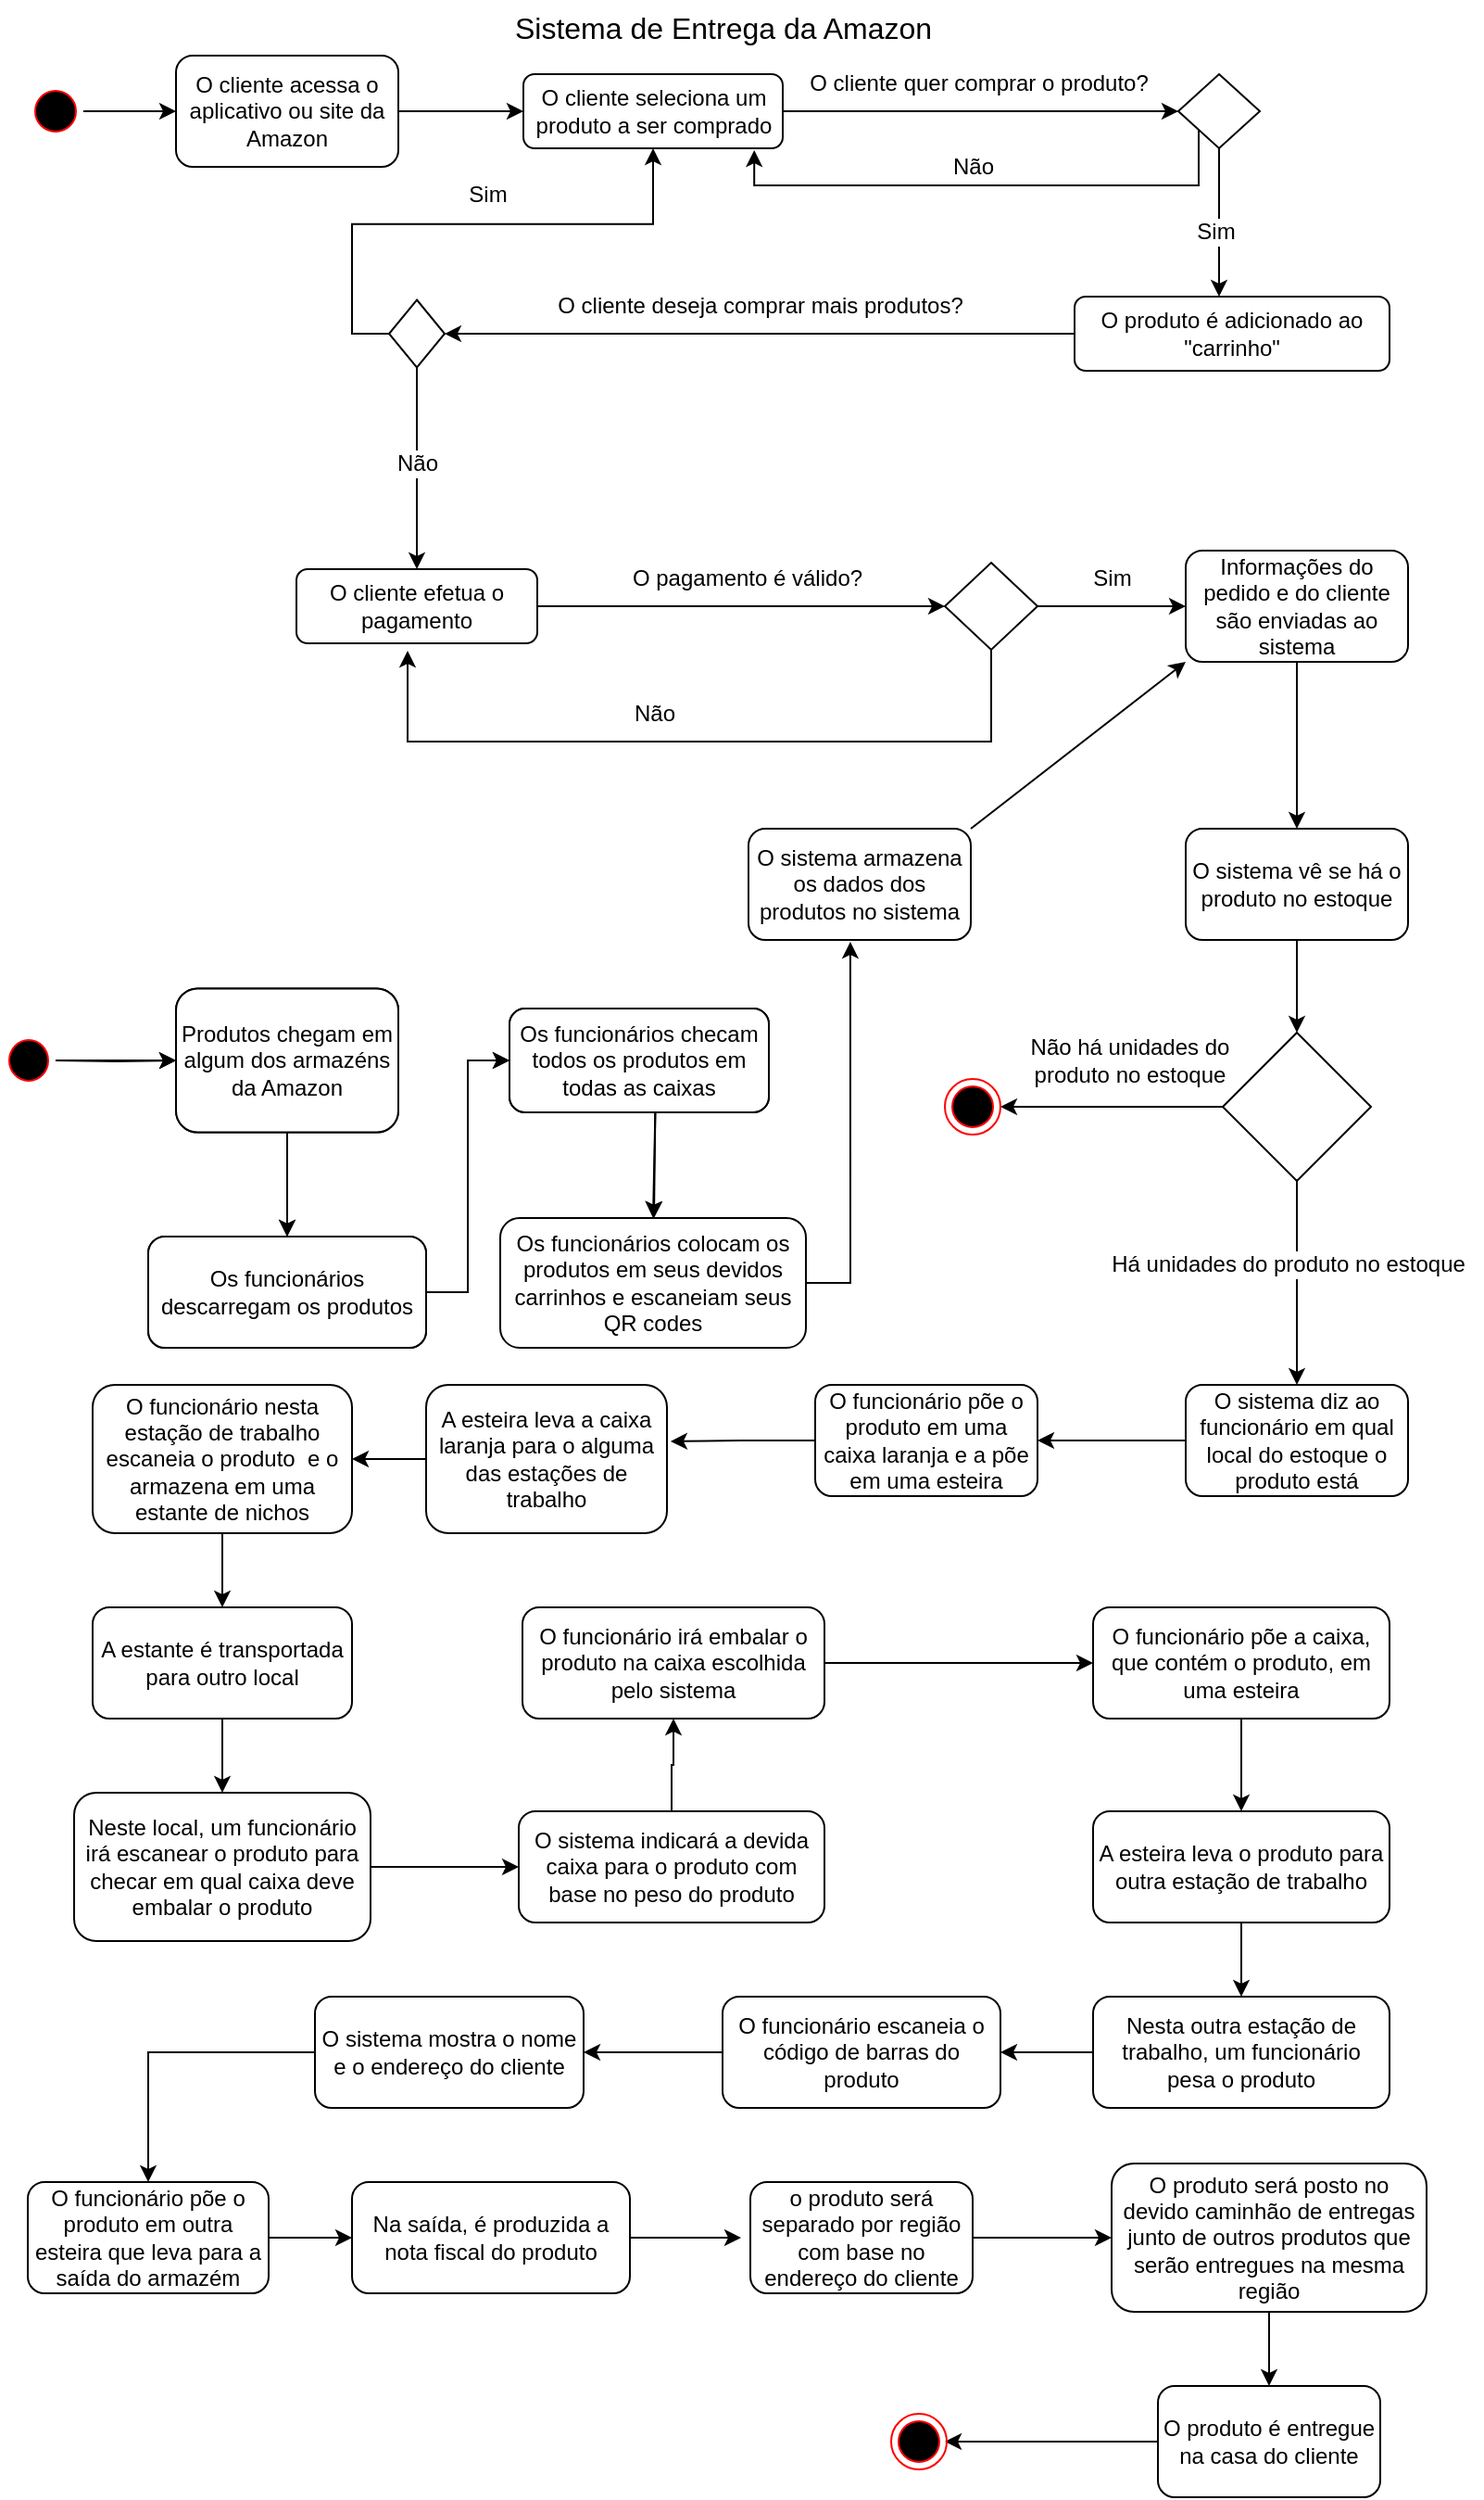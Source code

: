 <mxfile version="21.1.2" type="github">
  <diagram id="C5RBs43oDa-KdzZeNtuy" name="Page-1">
    <mxGraphModel dx="926" dy="509" grid="1" gridSize="10" guides="1" tooltips="1" connect="1" arrows="1" fold="1" page="1" pageScale="1" pageWidth="827" pageHeight="1169" math="0" shadow="0">
      <root>
        <mxCell id="WIyWlLk6GJQsqaUBKTNV-0" />
        <mxCell id="WIyWlLk6GJQsqaUBKTNV-1" parent="WIyWlLk6GJQsqaUBKTNV-0" />
        <mxCell id="alA27K1LgbavTXRcBK-0-60" style="edgeStyle=orthogonalEdgeStyle;rounded=0;orthogonalLoop=1;jettySize=auto;html=1;entryX=0;entryY=0.5;entryDx=0;entryDy=0;" edge="1" parent="WIyWlLk6GJQsqaUBKTNV-1" source="7g69OASNnYOCCf8_o89a-0" target="alA27K1LgbavTXRcBK-0-58">
          <mxGeometry relative="1" as="geometry">
            <mxPoint x="530" y="90" as="targetPoint" />
          </mxGeometry>
        </mxCell>
        <mxCell id="7g69OASNnYOCCf8_o89a-0" value="O cliente seleciona um produto a ser comprado" style="rounded=1;whiteSpace=wrap;html=1;" parent="WIyWlLk6GJQsqaUBKTNV-1" vertex="1">
          <mxGeometry x="292.5" y="70" width="140" height="40" as="geometry" />
        </mxCell>
        <mxCell id="7g69OASNnYOCCf8_o89a-7" style="edgeStyle=orthogonalEdgeStyle;rounded=0;orthogonalLoop=1;jettySize=auto;html=1;exitX=1;exitY=0.5;exitDx=0;exitDy=0;entryX=0;entryY=0.5;entryDx=0;entryDy=0;" parent="WIyWlLk6GJQsqaUBKTNV-1" source="7g69OASNnYOCCf8_o89a-3" edge="1" target="7g69OASNnYOCCf8_o89a-8">
          <mxGeometry relative="1" as="geometry">
            <mxPoint x="440" y="357" as="targetPoint" />
          </mxGeometry>
        </mxCell>
        <mxCell id="7g69OASNnYOCCf8_o89a-3" value="O cliente efetua o pagamento" style="rounded=1;whiteSpace=wrap;html=1;" parent="WIyWlLk6GJQsqaUBKTNV-1" vertex="1">
          <mxGeometry x="170" y="337" width="130" height="40" as="geometry" />
        </mxCell>
        <mxCell id="7g69OASNnYOCCf8_o89a-13" style="edgeStyle=orthogonalEdgeStyle;rounded=0;orthogonalLoop=1;jettySize=auto;html=1;exitX=1;exitY=0.5;exitDx=0;exitDy=0;" parent="WIyWlLk6GJQsqaUBKTNV-1" source="7g69OASNnYOCCf8_o89a-8" target="7g69OASNnYOCCf8_o89a-12" edge="1">
          <mxGeometry relative="1" as="geometry" />
        </mxCell>
        <mxCell id="alA27K1LgbavTXRcBK-0-74" style="edgeStyle=orthogonalEdgeStyle;rounded=0;orthogonalLoop=1;jettySize=auto;html=1;exitX=0.5;exitY=1;exitDx=0;exitDy=0;" edge="1" parent="WIyWlLk6GJQsqaUBKTNV-1" source="7g69OASNnYOCCf8_o89a-8">
          <mxGeometry relative="1" as="geometry">
            <mxPoint x="230" y="381" as="targetPoint" />
            <Array as="points">
              <mxPoint x="545" y="430" />
              <mxPoint x="230" y="430" />
            </Array>
          </mxGeometry>
        </mxCell>
        <mxCell id="7g69OASNnYOCCf8_o89a-8" value="" style="rhombus;whiteSpace=wrap;html=1;" parent="WIyWlLk6GJQsqaUBKTNV-1" vertex="1">
          <mxGeometry x="520" y="333.5" width="50" height="47" as="geometry" />
        </mxCell>
        <mxCell id="7g69OASNnYOCCf8_o89a-43" style="edgeStyle=orthogonalEdgeStyle;rounded=0;orthogonalLoop=1;jettySize=auto;html=1;entryX=0.5;entryY=0;entryDx=0;entryDy=0;" parent="WIyWlLk6GJQsqaUBKTNV-1" source="7g69OASNnYOCCf8_o89a-12" target="7g69OASNnYOCCf8_o89a-42" edge="1">
          <mxGeometry relative="1" as="geometry" />
        </mxCell>
        <mxCell id="7g69OASNnYOCCf8_o89a-12" value="Informações do pedido e do cliente são enviadas ao sistema" style="rounded=1;whiteSpace=wrap;html=1;" parent="WIyWlLk6GJQsqaUBKTNV-1" vertex="1">
          <mxGeometry x="650" y="327" width="120" height="60" as="geometry" />
        </mxCell>
        <mxCell id="7g69OASNnYOCCf8_o89a-14" value="Sim" style="text;html=1;align=center;verticalAlign=middle;resizable=0;points=[];autosize=1;strokeColor=none;fillColor=none;" parent="WIyWlLk6GJQsqaUBKTNV-1" vertex="1">
          <mxGeometry x="590" y="327" width="40" height="30" as="geometry" />
        </mxCell>
        <mxCell id="7g69OASNnYOCCf8_o89a-15" value="Sistema de Entrega da Amazon" style="text;html=1;align=center;verticalAlign=middle;resizable=0;points=[];autosize=1;strokeColor=none;fillColor=none;fontSize=16;" parent="WIyWlLk6GJQsqaUBKTNV-1" vertex="1">
          <mxGeometry x="275" y="30" width="250" height="30" as="geometry" />
        </mxCell>
        <mxCell id="7g69OASNnYOCCf8_o89a-21" style="edgeStyle=orthogonalEdgeStyle;rounded=0;orthogonalLoop=1;jettySize=auto;html=1;exitX=0;exitY=0.5;exitDx=0;exitDy=0;entryX=0.5;entryY=1;entryDx=0;entryDy=0;" parent="WIyWlLk6GJQsqaUBKTNV-1" source="7g69OASNnYOCCf8_o89a-17" target="7g69OASNnYOCCf8_o89a-0" edge="1">
          <mxGeometry relative="1" as="geometry">
            <mxPoint x="72.44" y="467.71" as="targetPoint" />
          </mxGeometry>
        </mxCell>
        <mxCell id="alA27K1LgbavTXRcBK-0-71" style="edgeStyle=orthogonalEdgeStyle;rounded=0;orthogonalLoop=1;jettySize=auto;html=1;exitX=0.5;exitY=1;exitDx=0;exitDy=0;entryX=0.5;entryY=0;entryDx=0;entryDy=0;" edge="1" parent="WIyWlLk6GJQsqaUBKTNV-1" source="7g69OASNnYOCCf8_o89a-17" target="7g69OASNnYOCCf8_o89a-3">
          <mxGeometry relative="1" as="geometry" />
        </mxCell>
        <mxCell id="7g69OASNnYOCCf8_o89a-17" value="" style="rhombus;whiteSpace=wrap;html=1;" parent="WIyWlLk6GJQsqaUBKTNV-1" vertex="1">
          <mxGeometry x="220" y="191.75" width="30" height="36.5" as="geometry" />
        </mxCell>
        <mxCell id="alA27K1LgbavTXRcBK-0-52" style="edgeStyle=orthogonalEdgeStyle;rounded=0;orthogonalLoop=1;jettySize=auto;html=1;entryX=0;entryY=0.5;entryDx=0;entryDy=0;" edge="1" parent="WIyWlLk6GJQsqaUBKTNV-1" source="7g69OASNnYOCCf8_o89a-23" target="alA27K1LgbavTXRcBK-0-50">
          <mxGeometry relative="1" as="geometry" />
        </mxCell>
        <mxCell id="7g69OASNnYOCCf8_o89a-23" value="" style="ellipse;html=1;shape=startState;fillColor=#000000;strokeColor=#ff0000;" parent="WIyWlLk6GJQsqaUBKTNV-1" vertex="1">
          <mxGeometry x="25" y="75" width="30" height="30" as="geometry" />
        </mxCell>
        <mxCell id="7g69OASNnYOCCf8_o89a-29" style="edgeStyle=orthogonalEdgeStyle;rounded=0;orthogonalLoop=1;jettySize=auto;html=1;entryX=0;entryY=0.5;entryDx=0;entryDy=0;" parent="WIyWlLk6GJQsqaUBKTNV-1" source="7g69OASNnYOCCf8_o89a-27" target="7g69OASNnYOCCf8_o89a-30" edge="1">
          <mxGeometry relative="1" as="geometry">
            <mxPoint x="100.0" y="602" as="targetPoint" />
          </mxGeometry>
        </mxCell>
        <mxCell id="7g69OASNnYOCCf8_o89a-27" value="" style="ellipse;html=1;shape=startState;fillColor=#000000;strokeColor=#ff0000;" parent="WIyWlLk6GJQsqaUBKTNV-1" vertex="1">
          <mxGeometry x="11" y="587" width="29" height="30" as="geometry" />
        </mxCell>
        <mxCell id="7g69OASNnYOCCf8_o89a-38" style="edgeStyle=orthogonalEdgeStyle;rounded=0;orthogonalLoop=1;jettySize=auto;html=1;entryX=0.5;entryY=0;entryDx=0;entryDy=0;" parent="WIyWlLk6GJQsqaUBKTNV-1" source="7g69OASNnYOCCf8_o89a-30" target="7g69OASNnYOCCf8_o89a-34" edge="1">
          <mxGeometry relative="1" as="geometry" />
        </mxCell>
        <mxCell id="7g69OASNnYOCCf8_o89a-30" value="Produtos chegam em algum dos armazéns da Amazon" style="rounded=1;whiteSpace=wrap;html=1;" parent="WIyWlLk6GJQsqaUBKTNV-1" vertex="1">
          <mxGeometry x="105" y="563.25" width="120" height="77.5" as="geometry" />
        </mxCell>
        <mxCell id="7g69OASNnYOCCf8_o89a-37" style="edgeStyle=orthogonalEdgeStyle;rounded=0;orthogonalLoop=1;jettySize=auto;html=1;exitX=1;exitY=0.5;exitDx=0;exitDy=0;entryX=0;entryY=0.5;entryDx=0;entryDy=0;" parent="WIyWlLk6GJQsqaUBKTNV-1" source="7g69OASNnYOCCf8_o89a-34" target="7g69OASNnYOCCf8_o89a-35" edge="1">
          <mxGeometry relative="1" as="geometry" />
        </mxCell>
        <mxCell id="7g69OASNnYOCCf8_o89a-34" value="Os funcionários descarregam os produtos" style="rounded=1;whiteSpace=wrap;html=1;" parent="WIyWlLk6GJQsqaUBKTNV-1" vertex="1">
          <mxGeometry x="90" y="697" width="150" height="60" as="geometry" />
        </mxCell>
        <mxCell id="7g69OASNnYOCCf8_o89a-41" style="rounded=0;orthogonalLoop=1;jettySize=auto;html=1;entryX=0.5;entryY=0;entryDx=0;entryDy=0;exitX=0.562;exitY=1.006;exitDx=0;exitDy=0;exitPerimeter=0;" parent="WIyWlLk6GJQsqaUBKTNV-1" source="7g69OASNnYOCCf8_o89a-35" target="7g69OASNnYOCCf8_o89a-39" edge="1">
          <mxGeometry relative="1" as="geometry">
            <mxPoint x="370" y="637" as="sourcePoint" />
          </mxGeometry>
        </mxCell>
        <mxCell id="7g69OASNnYOCCf8_o89a-35" value="Os funcionários checam todos os produtos em todas as caixas" style="rounded=1;whiteSpace=wrap;html=1;" parent="WIyWlLk6GJQsqaUBKTNV-1" vertex="1">
          <mxGeometry x="285" y="574" width="140" height="56" as="geometry" />
        </mxCell>
        <mxCell id="7g69OASNnYOCCf8_o89a-47" style="edgeStyle=orthogonalEdgeStyle;rounded=0;orthogonalLoop=1;jettySize=auto;html=1;exitX=1;exitY=0.5;exitDx=0;exitDy=0;entryX=0.458;entryY=1.017;entryDx=0;entryDy=0;entryPerimeter=0;" parent="WIyWlLk6GJQsqaUBKTNV-1" source="7g69OASNnYOCCf8_o89a-39" target="7g69OASNnYOCCf8_o89a-44" edge="1">
          <mxGeometry relative="1" as="geometry">
            <mxPoint x="540" y="567" as="targetPoint" />
          </mxGeometry>
        </mxCell>
        <mxCell id="7g69OASNnYOCCf8_o89a-39" value="Os funcionários colocam os produtos em seus devidos carrinhos e escaneiam seus QR codes" style="rounded=1;whiteSpace=wrap;html=1;" parent="WIyWlLk6GJQsqaUBKTNV-1" vertex="1">
          <mxGeometry x="280" y="687" width="165" height="70" as="geometry" />
        </mxCell>
        <mxCell id="7g69OASNnYOCCf8_o89a-50" style="edgeStyle=orthogonalEdgeStyle;rounded=0;orthogonalLoop=1;jettySize=auto;html=1;exitX=0.5;exitY=1;exitDx=0;exitDy=0;entryX=0.5;entryY=0;entryDx=0;entryDy=0;" parent="WIyWlLk6GJQsqaUBKTNV-1" source="7g69OASNnYOCCf8_o89a-42" target="7g69OASNnYOCCf8_o89a-48" edge="1">
          <mxGeometry relative="1" as="geometry" />
        </mxCell>
        <mxCell id="7g69OASNnYOCCf8_o89a-42" value="O sistema vê se há o produto no estoque" style="rounded=1;whiteSpace=wrap;html=1;" parent="WIyWlLk6GJQsqaUBKTNV-1" vertex="1">
          <mxGeometry x="650" y="477" width="120" height="60" as="geometry" />
        </mxCell>
        <mxCell id="7g69OASNnYOCCf8_o89a-57" style="rounded=0;orthogonalLoop=1;jettySize=auto;html=1;exitX=1;exitY=0;exitDx=0;exitDy=0;entryX=0;entryY=1;entryDx=0;entryDy=0;" parent="WIyWlLk6GJQsqaUBKTNV-1" source="7g69OASNnYOCCf8_o89a-44" target="7g69OASNnYOCCf8_o89a-12" edge="1">
          <mxGeometry relative="1" as="geometry" />
        </mxCell>
        <mxCell id="7g69OASNnYOCCf8_o89a-44" value="O sistema armazena os dados dos produtos no sistema" style="rounded=1;whiteSpace=wrap;html=1;" parent="WIyWlLk6GJQsqaUBKTNV-1" vertex="1">
          <mxGeometry x="414" y="477" width="120" height="60" as="geometry" />
        </mxCell>
        <mxCell id="7g69OASNnYOCCf8_o89a-52" style="edgeStyle=orthogonalEdgeStyle;rounded=0;orthogonalLoop=1;jettySize=auto;html=1;entryX=1;entryY=0.5;entryDx=0;entryDy=0;" parent="WIyWlLk6GJQsqaUBKTNV-1" source="7g69OASNnYOCCf8_o89a-48" target="7g69OASNnYOCCf8_o89a-49" edge="1">
          <mxGeometry relative="1" as="geometry" />
        </mxCell>
        <mxCell id="7g69OASNnYOCCf8_o89a-55" style="edgeStyle=orthogonalEdgeStyle;rounded=0;orthogonalLoop=1;jettySize=auto;html=1;" parent="WIyWlLk6GJQsqaUBKTNV-1" source="7g69OASNnYOCCf8_o89a-48" edge="1">
          <mxGeometry relative="1" as="geometry">
            <mxPoint x="710" y="777" as="targetPoint" />
          </mxGeometry>
        </mxCell>
        <mxCell id="7g69OASNnYOCCf8_o89a-48" value="" style="rhombus;whiteSpace=wrap;html=1;" parent="WIyWlLk6GJQsqaUBKTNV-1" vertex="1">
          <mxGeometry x="670" y="587" width="80" height="80" as="geometry" />
        </mxCell>
        <mxCell id="7g69OASNnYOCCf8_o89a-49" value="" style="ellipse;html=1;shape=endState;fillColor=#000000;strokeColor=#ff0000;" parent="WIyWlLk6GJQsqaUBKTNV-1" vertex="1">
          <mxGeometry x="520" y="612" width="30" height="30" as="geometry" />
        </mxCell>
        <mxCell id="7g69OASNnYOCCf8_o89a-54" value="Não há unidades do produto no estoque" style="text;strokeColor=none;align=center;fillColor=none;html=1;verticalAlign=middle;whiteSpace=wrap;rounded=0;" parent="WIyWlLk6GJQsqaUBKTNV-1" vertex="1">
          <mxGeometry x="550" y="587" width="140" height="30" as="geometry" />
        </mxCell>
        <mxCell id="7g69OASNnYOCCf8_o89a-56" value="Há unidades do produto no estoque" style="text;html=1;align=center;verticalAlign=middle;resizable=0;points=[];autosize=1;strokeColor=none;fillColor=none;labelBackgroundColor=default;" parent="WIyWlLk6GJQsqaUBKTNV-1" vertex="1">
          <mxGeometry x="600" y="697" width="210" height="30" as="geometry" />
        </mxCell>
        <mxCell id="alA27K1LgbavTXRcBK-0-2" style="edgeStyle=orthogonalEdgeStyle;rounded=0;orthogonalLoop=1;jettySize=auto;html=1;entryX=1;entryY=0.5;entryDx=0;entryDy=0;" edge="1" parent="WIyWlLk6GJQsqaUBKTNV-1" source="alA27K1LgbavTXRcBK-0-0" target="alA27K1LgbavTXRcBK-0-1">
          <mxGeometry relative="1" as="geometry" />
        </mxCell>
        <mxCell id="alA27K1LgbavTXRcBK-0-0" value="O sistema diz ao funcionário em qual local do estoque o produto está" style="rounded=1;whiteSpace=wrap;html=1;" vertex="1" parent="WIyWlLk6GJQsqaUBKTNV-1">
          <mxGeometry x="650" y="777" width="120" height="60" as="geometry" />
        </mxCell>
        <mxCell id="alA27K1LgbavTXRcBK-0-4" style="edgeStyle=orthogonalEdgeStyle;rounded=0;orthogonalLoop=1;jettySize=auto;html=1;exitX=0;exitY=0.5;exitDx=0;exitDy=0;entryX=1.015;entryY=0.381;entryDx=0;entryDy=0;entryPerimeter=0;" edge="1" parent="WIyWlLk6GJQsqaUBKTNV-1" source="alA27K1LgbavTXRcBK-0-1" target="alA27K1LgbavTXRcBK-0-3">
          <mxGeometry relative="1" as="geometry">
            <mxPoint x="380" y="807" as="targetPoint" />
          </mxGeometry>
        </mxCell>
        <mxCell id="alA27K1LgbavTXRcBK-0-1" value="O funcionário põe o produto em uma caixa laranja e a põe em uma esteira" style="rounded=1;whiteSpace=wrap;html=1;" vertex="1" parent="WIyWlLk6GJQsqaUBKTNV-1">
          <mxGeometry x="450" y="777" width="120" height="60" as="geometry" />
        </mxCell>
        <mxCell id="alA27K1LgbavTXRcBK-0-8" style="edgeStyle=orthogonalEdgeStyle;rounded=0;orthogonalLoop=1;jettySize=auto;html=1;entryX=1;entryY=0.5;entryDx=0;entryDy=0;" edge="1" parent="WIyWlLk6GJQsqaUBKTNV-1" source="alA27K1LgbavTXRcBK-0-3" target="alA27K1LgbavTXRcBK-0-5">
          <mxGeometry relative="1" as="geometry" />
        </mxCell>
        <mxCell id="alA27K1LgbavTXRcBK-0-3" value="A esteira leva a caixa laranja para o alguma das estações de trabalho" style="rounded=1;whiteSpace=wrap;html=1;" vertex="1" parent="WIyWlLk6GJQsqaUBKTNV-1">
          <mxGeometry x="240" y="777" width="130" height="80" as="geometry" />
        </mxCell>
        <mxCell id="alA27K1LgbavTXRcBK-0-10" style="edgeStyle=orthogonalEdgeStyle;rounded=0;orthogonalLoop=1;jettySize=auto;html=1;entryX=0.5;entryY=0;entryDx=0;entryDy=0;" edge="1" parent="WIyWlLk6GJQsqaUBKTNV-1" source="alA27K1LgbavTXRcBK-0-5" target="alA27K1LgbavTXRcBK-0-9">
          <mxGeometry relative="1" as="geometry" />
        </mxCell>
        <mxCell id="alA27K1LgbavTXRcBK-0-5" value="O funcionário nesta estação de trabalho escaneia o produto&amp;nbsp; e o armazena em uma estante de nichos" style="rounded=1;whiteSpace=wrap;html=1;" vertex="1" parent="WIyWlLk6GJQsqaUBKTNV-1">
          <mxGeometry x="60" y="777" width="140" height="80" as="geometry" />
        </mxCell>
        <mxCell id="alA27K1LgbavTXRcBK-0-21" style="edgeStyle=orthogonalEdgeStyle;rounded=0;orthogonalLoop=1;jettySize=auto;html=1;exitX=0.5;exitY=1;exitDx=0;exitDy=0;entryX=0.5;entryY=0;entryDx=0;entryDy=0;" edge="1" parent="WIyWlLk6GJQsqaUBKTNV-1" source="alA27K1LgbavTXRcBK-0-9" target="alA27K1LgbavTXRcBK-0-11">
          <mxGeometry relative="1" as="geometry" />
        </mxCell>
        <mxCell id="alA27K1LgbavTXRcBK-0-9" value="A estante é transportada para outro local" style="rounded=1;whiteSpace=wrap;html=1;" vertex="1" parent="WIyWlLk6GJQsqaUBKTNV-1">
          <mxGeometry x="60" y="897" width="140" height="60" as="geometry" />
        </mxCell>
        <mxCell id="alA27K1LgbavTXRcBK-0-22" style="edgeStyle=orthogonalEdgeStyle;rounded=0;orthogonalLoop=1;jettySize=auto;html=1;exitX=1;exitY=0.5;exitDx=0;exitDy=0;" edge="1" parent="WIyWlLk6GJQsqaUBKTNV-1" source="alA27K1LgbavTXRcBK-0-11" target="alA27K1LgbavTXRcBK-0-13">
          <mxGeometry relative="1" as="geometry" />
        </mxCell>
        <mxCell id="alA27K1LgbavTXRcBK-0-11" value="Neste local, um funcionário irá escanear o produto para checar em qual caixa deve embalar o produto" style="rounded=1;whiteSpace=wrap;html=1;" vertex="1" parent="WIyWlLk6GJQsqaUBKTNV-1">
          <mxGeometry x="50" y="997" width="160" height="80" as="geometry" />
        </mxCell>
        <mxCell id="alA27K1LgbavTXRcBK-0-25" style="edgeStyle=orthogonalEdgeStyle;rounded=0;orthogonalLoop=1;jettySize=auto;html=1;entryX=0.5;entryY=1;entryDx=0;entryDy=0;" edge="1" parent="WIyWlLk6GJQsqaUBKTNV-1" source="alA27K1LgbavTXRcBK-0-13" target="alA27K1LgbavTXRcBK-0-23">
          <mxGeometry relative="1" as="geometry" />
        </mxCell>
        <mxCell id="alA27K1LgbavTXRcBK-0-13" value="O sistema indicará a devida caixa para o produto com base no peso do produto" style="rounded=1;whiteSpace=wrap;html=1;" vertex="1" parent="WIyWlLk6GJQsqaUBKTNV-1">
          <mxGeometry x="290" y="1007" width="165" height="60" as="geometry" />
        </mxCell>
        <mxCell id="alA27K1LgbavTXRcBK-0-14" style="edgeStyle=orthogonalEdgeStyle;rounded=0;orthogonalLoop=1;jettySize=auto;html=1;entryX=0;entryY=0.5;entryDx=0;entryDy=0;" edge="1" target="alA27K1LgbavTXRcBK-0-16" parent="WIyWlLk6GJQsqaUBKTNV-1">
          <mxGeometry relative="1" as="geometry">
            <mxPoint x="100.0" y="602" as="targetPoint" />
            <mxPoint x="40" y="602" as="sourcePoint" />
          </mxGeometry>
        </mxCell>
        <mxCell id="alA27K1LgbavTXRcBK-0-15" style="edgeStyle=orthogonalEdgeStyle;rounded=0;orthogonalLoop=1;jettySize=auto;html=1;entryX=0.5;entryY=0;entryDx=0;entryDy=0;" edge="1" source="alA27K1LgbavTXRcBK-0-16" target="alA27K1LgbavTXRcBK-0-20" parent="WIyWlLk6GJQsqaUBKTNV-1">
          <mxGeometry relative="1" as="geometry" />
        </mxCell>
        <mxCell id="alA27K1LgbavTXRcBK-0-16" value="Produtos chegam em algum dos armazéns da Amazon" style="rounded=1;whiteSpace=wrap;html=1;" vertex="1" parent="WIyWlLk6GJQsqaUBKTNV-1">
          <mxGeometry x="105" y="563.25" width="120" height="77.5" as="geometry" />
        </mxCell>
        <mxCell id="alA27K1LgbavTXRcBK-0-17" style="edgeStyle=orthogonalEdgeStyle;rounded=0;orthogonalLoop=1;jettySize=auto;html=1;exitX=1;exitY=0.5;exitDx=0;exitDy=0;entryX=0;entryY=0.5;entryDx=0;entryDy=0;" edge="1" source="alA27K1LgbavTXRcBK-0-20" target="alA27K1LgbavTXRcBK-0-19" parent="WIyWlLk6GJQsqaUBKTNV-1">
          <mxGeometry relative="1" as="geometry" />
        </mxCell>
        <mxCell id="alA27K1LgbavTXRcBK-0-18" style="rounded=0;orthogonalLoop=1;jettySize=auto;html=1;entryX=0.5;entryY=0;entryDx=0;entryDy=0;exitX=0.562;exitY=1.006;exitDx=0;exitDy=0;exitPerimeter=0;" edge="1" source="alA27K1LgbavTXRcBK-0-19" parent="WIyWlLk6GJQsqaUBKTNV-1">
          <mxGeometry relative="1" as="geometry">
            <mxPoint x="370" y="637" as="sourcePoint" />
            <mxPoint x="363" y="687" as="targetPoint" />
          </mxGeometry>
        </mxCell>
        <mxCell id="alA27K1LgbavTXRcBK-0-19" value="Os funcionários checam todos os produtos em todas as caixas" style="rounded=1;whiteSpace=wrap;html=1;" vertex="1" parent="WIyWlLk6GJQsqaUBKTNV-1">
          <mxGeometry x="285" y="574" width="140" height="56" as="geometry" />
        </mxCell>
        <mxCell id="alA27K1LgbavTXRcBK-0-20" value="Os funcionários descarregam os produtos" style="rounded=1;whiteSpace=wrap;html=1;" vertex="1" parent="WIyWlLk6GJQsqaUBKTNV-1">
          <mxGeometry x="90" y="697" width="150" height="60" as="geometry" />
        </mxCell>
        <mxCell id="alA27K1LgbavTXRcBK-0-28" style="edgeStyle=orthogonalEdgeStyle;rounded=0;orthogonalLoop=1;jettySize=auto;html=1;exitX=1;exitY=0.5;exitDx=0;exitDy=0;entryX=0;entryY=0.5;entryDx=0;entryDy=0;" edge="1" parent="WIyWlLk6GJQsqaUBKTNV-1" source="alA27K1LgbavTXRcBK-0-23" target="alA27K1LgbavTXRcBK-0-26">
          <mxGeometry relative="1" as="geometry" />
        </mxCell>
        <mxCell id="alA27K1LgbavTXRcBK-0-23" value="O funcionário irá embalar o produto na caixa escolhida pelo sistema" style="rounded=1;whiteSpace=wrap;html=1;" vertex="1" parent="WIyWlLk6GJQsqaUBKTNV-1">
          <mxGeometry x="292" y="897" width="163" height="60" as="geometry" />
        </mxCell>
        <mxCell id="alA27K1LgbavTXRcBK-0-31" style="edgeStyle=orthogonalEdgeStyle;rounded=0;orthogonalLoop=1;jettySize=auto;html=1;exitX=0.5;exitY=1;exitDx=0;exitDy=0;entryX=0.5;entryY=0;entryDx=0;entryDy=0;" edge="1" parent="WIyWlLk6GJQsqaUBKTNV-1" source="alA27K1LgbavTXRcBK-0-26" target="alA27K1LgbavTXRcBK-0-29">
          <mxGeometry relative="1" as="geometry" />
        </mxCell>
        <mxCell id="alA27K1LgbavTXRcBK-0-26" value="O funcionário põe a caixa, que contém o produto, em uma esteira" style="rounded=1;whiteSpace=wrap;html=1;" vertex="1" parent="WIyWlLk6GJQsqaUBKTNV-1">
          <mxGeometry x="600" y="897" width="160" height="60" as="geometry" />
        </mxCell>
        <mxCell id="alA27K1LgbavTXRcBK-0-32" style="edgeStyle=orthogonalEdgeStyle;rounded=0;orthogonalLoop=1;jettySize=auto;html=1;exitX=0.5;exitY=1;exitDx=0;exitDy=0;entryX=0.5;entryY=0;entryDx=0;entryDy=0;" edge="1" parent="WIyWlLk6GJQsqaUBKTNV-1" source="alA27K1LgbavTXRcBK-0-29" target="alA27K1LgbavTXRcBK-0-30">
          <mxGeometry relative="1" as="geometry" />
        </mxCell>
        <mxCell id="alA27K1LgbavTXRcBK-0-29" value="A esteira leva o produto para outra estação de trabalho" style="rounded=1;whiteSpace=wrap;html=1;" vertex="1" parent="WIyWlLk6GJQsqaUBKTNV-1">
          <mxGeometry x="600" y="1007" width="160" height="60" as="geometry" />
        </mxCell>
        <mxCell id="alA27K1LgbavTXRcBK-0-34" style="edgeStyle=orthogonalEdgeStyle;rounded=0;orthogonalLoop=1;jettySize=auto;html=1;entryX=1;entryY=0.5;entryDx=0;entryDy=0;" edge="1" parent="WIyWlLk6GJQsqaUBKTNV-1" source="alA27K1LgbavTXRcBK-0-30" target="alA27K1LgbavTXRcBK-0-33">
          <mxGeometry relative="1" as="geometry" />
        </mxCell>
        <mxCell id="alA27K1LgbavTXRcBK-0-30" value="Nesta outra estação de trabalho, um funcionário pesa o produto" style="rounded=1;whiteSpace=wrap;html=1;" vertex="1" parent="WIyWlLk6GJQsqaUBKTNV-1">
          <mxGeometry x="600" y="1107" width="160" height="60" as="geometry" />
        </mxCell>
        <mxCell id="alA27K1LgbavTXRcBK-0-36" style="edgeStyle=orthogonalEdgeStyle;rounded=0;orthogonalLoop=1;jettySize=auto;html=1;exitX=0;exitY=0.5;exitDx=0;exitDy=0;" edge="1" parent="WIyWlLk6GJQsqaUBKTNV-1" source="alA27K1LgbavTXRcBK-0-33" target="alA27K1LgbavTXRcBK-0-35">
          <mxGeometry relative="1" as="geometry" />
        </mxCell>
        <mxCell id="alA27K1LgbavTXRcBK-0-33" value="O funcionário escaneia o código de barras do produto" style="rounded=1;whiteSpace=wrap;html=1;" vertex="1" parent="WIyWlLk6GJQsqaUBKTNV-1">
          <mxGeometry x="400" y="1107" width="150" height="60" as="geometry" />
        </mxCell>
        <mxCell id="alA27K1LgbavTXRcBK-0-38" style="edgeStyle=orthogonalEdgeStyle;rounded=0;orthogonalLoop=1;jettySize=auto;html=1;exitX=0;exitY=0.5;exitDx=0;exitDy=0;entryX=0.5;entryY=0;entryDx=0;entryDy=0;" edge="1" parent="WIyWlLk6GJQsqaUBKTNV-1" source="alA27K1LgbavTXRcBK-0-35" target="alA27K1LgbavTXRcBK-0-37">
          <mxGeometry relative="1" as="geometry">
            <mxPoint x="80" y="1136.947" as="targetPoint" />
          </mxGeometry>
        </mxCell>
        <mxCell id="alA27K1LgbavTXRcBK-0-35" value="O sistema mostra o nome e o endereço do cliente" style="rounded=1;whiteSpace=wrap;html=1;" vertex="1" parent="WIyWlLk6GJQsqaUBKTNV-1">
          <mxGeometry x="180" y="1107" width="145" height="60" as="geometry" />
        </mxCell>
        <mxCell id="alA27K1LgbavTXRcBK-0-40" style="edgeStyle=orthogonalEdgeStyle;rounded=0;orthogonalLoop=1;jettySize=auto;html=1;entryX=0;entryY=0.5;entryDx=0;entryDy=0;" edge="1" parent="WIyWlLk6GJQsqaUBKTNV-1" source="alA27K1LgbavTXRcBK-0-37" target="alA27K1LgbavTXRcBK-0-39">
          <mxGeometry relative="1" as="geometry" />
        </mxCell>
        <mxCell id="alA27K1LgbavTXRcBK-0-37" value="O funcionário põe o produto em outra esteira que leva para a saída do armazém" style="rounded=1;whiteSpace=wrap;html=1;" vertex="1" parent="WIyWlLk6GJQsqaUBKTNV-1">
          <mxGeometry x="25" y="1207" width="130" height="60" as="geometry" />
        </mxCell>
        <mxCell id="alA27K1LgbavTXRcBK-0-42" style="edgeStyle=orthogonalEdgeStyle;rounded=0;orthogonalLoop=1;jettySize=auto;html=1;" edge="1" parent="WIyWlLk6GJQsqaUBKTNV-1" source="alA27K1LgbavTXRcBK-0-39">
          <mxGeometry relative="1" as="geometry">
            <mxPoint x="410" y="1237" as="targetPoint" />
          </mxGeometry>
        </mxCell>
        <mxCell id="alA27K1LgbavTXRcBK-0-39" value="Na saída, é produzida a nota fiscal do produto" style="rounded=1;whiteSpace=wrap;html=1;" vertex="1" parent="WIyWlLk6GJQsqaUBKTNV-1">
          <mxGeometry x="200" y="1207" width="150" height="60" as="geometry" />
        </mxCell>
        <mxCell id="alA27K1LgbavTXRcBK-0-45" style="edgeStyle=orthogonalEdgeStyle;rounded=0;orthogonalLoop=1;jettySize=auto;html=1;exitX=1;exitY=0.5;exitDx=0;exitDy=0;" edge="1" parent="WIyWlLk6GJQsqaUBKTNV-1" source="alA27K1LgbavTXRcBK-0-41" target="alA27K1LgbavTXRcBK-0-43">
          <mxGeometry relative="1" as="geometry" />
        </mxCell>
        <mxCell id="alA27K1LgbavTXRcBK-0-41" value="o produto será separado por região com base no endereço do cliente" style="rounded=1;whiteSpace=wrap;html=1;" vertex="1" parent="WIyWlLk6GJQsqaUBKTNV-1">
          <mxGeometry x="415" y="1207" width="120" height="60" as="geometry" />
        </mxCell>
        <mxCell id="alA27K1LgbavTXRcBK-0-47" style="edgeStyle=orthogonalEdgeStyle;rounded=0;orthogonalLoop=1;jettySize=auto;html=1;entryX=0.5;entryY=0;entryDx=0;entryDy=0;" edge="1" parent="WIyWlLk6GJQsqaUBKTNV-1" source="alA27K1LgbavTXRcBK-0-43" target="alA27K1LgbavTXRcBK-0-46">
          <mxGeometry relative="1" as="geometry" />
        </mxCell>
        <mxCell id="alA27K1LgbavTXRcBK-0-43" value="O produto será posto no devido caminhão de entregas junto de outros produtos que serão entregues na mesma região" style="rounded=1;whiteSpace=wrap;html=1;" vertex="1" parent="WIyWlLk6GJQsqaUBKTNV-1">
          <mxGeometry x="610" y="1197" width="170" height="80" as="geometry" />
        </mxCell>
        <mxCell id="alA27K1LgbavTXRcBK-0-48" style="edgeStyle=orthogonalEdgeStyle;rounded=0;orthogonalLoop=1;jettySize=auto;html=1;" edge="1" parent="WIyWlLk6GJQsqaUBKTNV-1" source="alA27K1LgbavTXRcBK-0-46">
          <mxGeometry relative="1" as="geometry">
            <mxPoint x="520.0" y="1347" as="targetPoint" />
          </mxGeometry>
        </mxCell>
        <mxCell id="alA27K1LgbavTXRcBK-0-46" value="O produto é entregue na casa do cliente" style="rounded=1;whiteSpace=wrap;html=1;" vertex="1" parent="WIyWlLk6GJQsqaUBKTNV-1">
          <mxGeometry x="635" y="1317" width="120" height="60" as="geometry" />
        </mxCell>
        <mxCell id="alA27K1LgbavTXRcBK-0-49" value="" style="ellipse;html=1;shape=endState;fillColor=#000000;strokeColor=#ff0000;" vertex="1" parent="WIyWlLk6GJQsqaUBKTNV-1">
          <mxGeometry x="491" y="1332" width="30" height="30" as="geometry" />
        </mxCell>
        <mxCell id="alA27K1LgbavTXRcBK-0-53" style="edgeStyle=orthogonalEdgeStyle;rounded=0;orthogonalLoop=1;jettySize=auto;html=1;exitX=1;exitY=0.5;exitDx=0;exitDy=0;" edge="1" parent="WIyWlLk6GJQsqaUBKTNV-1" source="alA27K1LgbavTXRcBK-0-50" target="7g69OASNnYOCCf8_o89a-0">
          <mxGeometry relative="1" as="geometry" />
        </mxCell>
        <mxCell id="alA27K1LgbavTXRcBK-0-50" value="O cliente acessa o aplicativo ou site da Amazon" style="rounded=1;whiteSpace=wrap;html=1;" vertex="1" parent="WIyWlLk6GJQsqaUBKTNV-1">
          <mxGeometry x="105" y="60" width="120" height="60" as="geometry" />
        </mxCell>
        <mxCell id="alA27K1LgbavTXRcBK-0-68" style="edgeStyle=orthogonalEdgeStyle;rounded=0;orthogonalLoop=1;jettySize=auto;html=1;" edge="1" parent="WIyWlLk6GJQsqaUBKTNV-1" source="alA27K1LgbavTXRcBK-0-54" target="7g69OASNnYOCCf8_o89a-17">
          <mxGeometry relative="1" as="geometry" />
        </mxCell>
        <mxCell id="alA27K1LgbavTXRcBK-0-54" value="O produto é adicionado ao &quot;carrinho&quot;" style="rounded=1;whiteSpace=wrap;html=1;" vertex="1" parent="WIyWlLk6GJQsqaUBKTNV-1">
          <mxGeometry x="590" y="190" width="170" height="40" as="geometry" />
        </mxCell>
        <mxCell id="alA27K1LgbavTXRcBK-0-57" style="edgeStyle=orthogonalEdgeStyle;rounded=0;orthogonalLoop=1;jettySize=auto;html=1;exitX=0.5;exitY=1;exitDx=0;exitDy=0;" edge="1" parent="WIyWlLk6GJQsqaUBKTNV-1" source="7g69OASNnYOCCf8_o89a-17" target="7g69OASNnYOCCf8_o89a-17">
          <mxGeometry relative="1" as="geometry" />
        </mxCell>
        <mxCell id="alA27K1LgbavTXRcBK-0-64" style="edgeStyle=orthogonalEdgeStyle;rounded=0;orthogonalLoop=1;jettySize=auto;html=1;exitX=0.5;exitY=1;exitDx=0;exitDy=0;" edge="1" parent="WIyWlLk6GJQsqaUBKTNV-1" source="alA27K1LgbavTXRcBK-0-58">
          <mxGeometry relative="1" as="geometry">
            <mxPoint x="668" y="190" as="targetPoint" />
          </mxGeometry>
        </mxCell>
        <mxCell id="alA27K1LgbavTXRcBK-0-66" style="edgeStyle=orthogonalEdgeStyle;rounded=0;orthogonalLoop=1;jettySize=auto;html=1;exitX=0;exitY=1;exitDx=0;exitDy=0;entryX=0.89;entryY=1.025;entryDx=0;entryDy=0;entryPerimeter=0;" edge="1" parent="WIyWlLk6GJQsqaUBKTNV-1" source="alA27K1LgbavTXRcBK-0-58" target="7g69OASNnYOCCf8_o89a-0">
          <mxGeometry relative="1" as="geometry">
            <mxPoint x="410" y="140" as="targetPoint" />
            <Array as="points">
              <mxPoint x="657" y="130" />
              <mxPoint x="417" y="130" />
            </Array>
          </mxGeometry>
        </mxCell>
        <mxCell id="alA27K1LgbavTXRcBK-0-58" value="" style="rhombus;whiteSpace=wrap;html=1;" vertex="1" parent="WIyWlLk6GJQsqaUBKTNV-1">
          <mxGeometry x="646" y="70" width="44" height="40" as="geometry" />
        </mxCell>
        <mxCell id="alA27K1LgbavTXRcBK-0-61" value="O cliente quer comprar o produto?" style="text;html=1;align=center;verticalAlign=middle;resizable=0;points=[];autosize=1;strokeColor=none;fillColor=none;" vertex="1" parent="WIyWlLk6GJQsqaUBKTNV-1">
          <mxGeometry x="432.5" y="60" width="210" height="30" as="geometry" />
        </mxCell>
        <mxCell id="alA27K1LgbavTXRcBK-0-65" value="Sim" style="text;html=1;align=center;verticalAlign=middle;resizable=0;points=[];autosize=1;strokeColor=none;fillColor=none;labelBackgroundColor=default;" vertex="1" parent="WIyWlLk6GJQsqaUBKTNV-1">
          <mxGeometry x="646" y="140" width="40" height="30" as="geometry" />
        </mxCell>
        <mxCell id="alA27K1LgbavTXRcBK-0-67" value="Não" style="text;html=1;align=center;verticalAlign=middle;resizable=0;points=[];autosize=1;strokeColor=none;fillColor=none;" vertex="1" parent="WIyWlLk6GJQsqaUBKTNV-1">
          <mxGeometry x="510" y="105" width="50" height="30" as="geometry" />
        </mxCell>
        <mxCell id="alA27K1LgbavTXRcBK-0-69" value="O cliente deseja comprar mais produtos?" style="text;html=1;align=center;verticalAlign=middle;resizable=0;points=[];autosize=1;strokeColor=none;fillColor=none;" vertex="1" parent="WIyWlLk6GJQsqaUBKTNV-1">
          <mxGeometry x="300" y="180" width="240" height="30" as="geometry" />
        </mxCell>
        <mxCell id="alA27K1LgbavTXRcBK-0-70" value="Sim" style="text;html=1;align=center;verticalAlign=middle;resizable=0;points=[];autosize=1;strokeColor=none;fillColor=none;" vertex="1" parent="WIyWlLk6GJQsqaUBKTNV-1">
          <mxGeometry x="252.5" y="120" width="40" height="30" as="geometry" />
        </mxCell>
        <mxCell id="alA27K1LgbavTXRcBK-0-72" value="Não" style="text;html=1;align=center;verticalAlign=middle;resizable=0;points=[];autosize=1;strokeColor=none;fillColor=none;labelBackgroundColor=default;" vertex="1" parent="WIyWlLk6GJQsqaUBKTNV-1">
          <mxGeometry x="210" y="265" width="50" height="30" as="geometry" />
        </mxCell>
        <mxCell id="alA27K1LgbavTXRcBK-0-73" value="O pagamento é válido?" style="text;html=1;align=center;verticalAlign=middle;resizable=0;points=[];autosize=1;strokeColor=none;fillColor=none;" vertex="1" parent="WIyWlLk6GJQsqaUBKTNV-1">
          <mxGeometry x="337.5" y="327" width="150" height="30" as="geometry" />
        </mxCell>
        <mxCell id="alA27K1LgbavTXRcBK-0-75" value="Não" style="text;html=1;align=center;verticalAlign=middle;resizable=0;points=[];autosize=1;strokeColor=none;fillColor=none;" vertex="1" parent="WIyWlLk6GJQsqaUBKTNV-1">
          <mxGeometry x="337.5" y="400" width="50" height="30" as="geometry" />
        </mxCell>
      </root>
    </mxGraphModel>
  </diagram>
</mxfile>
